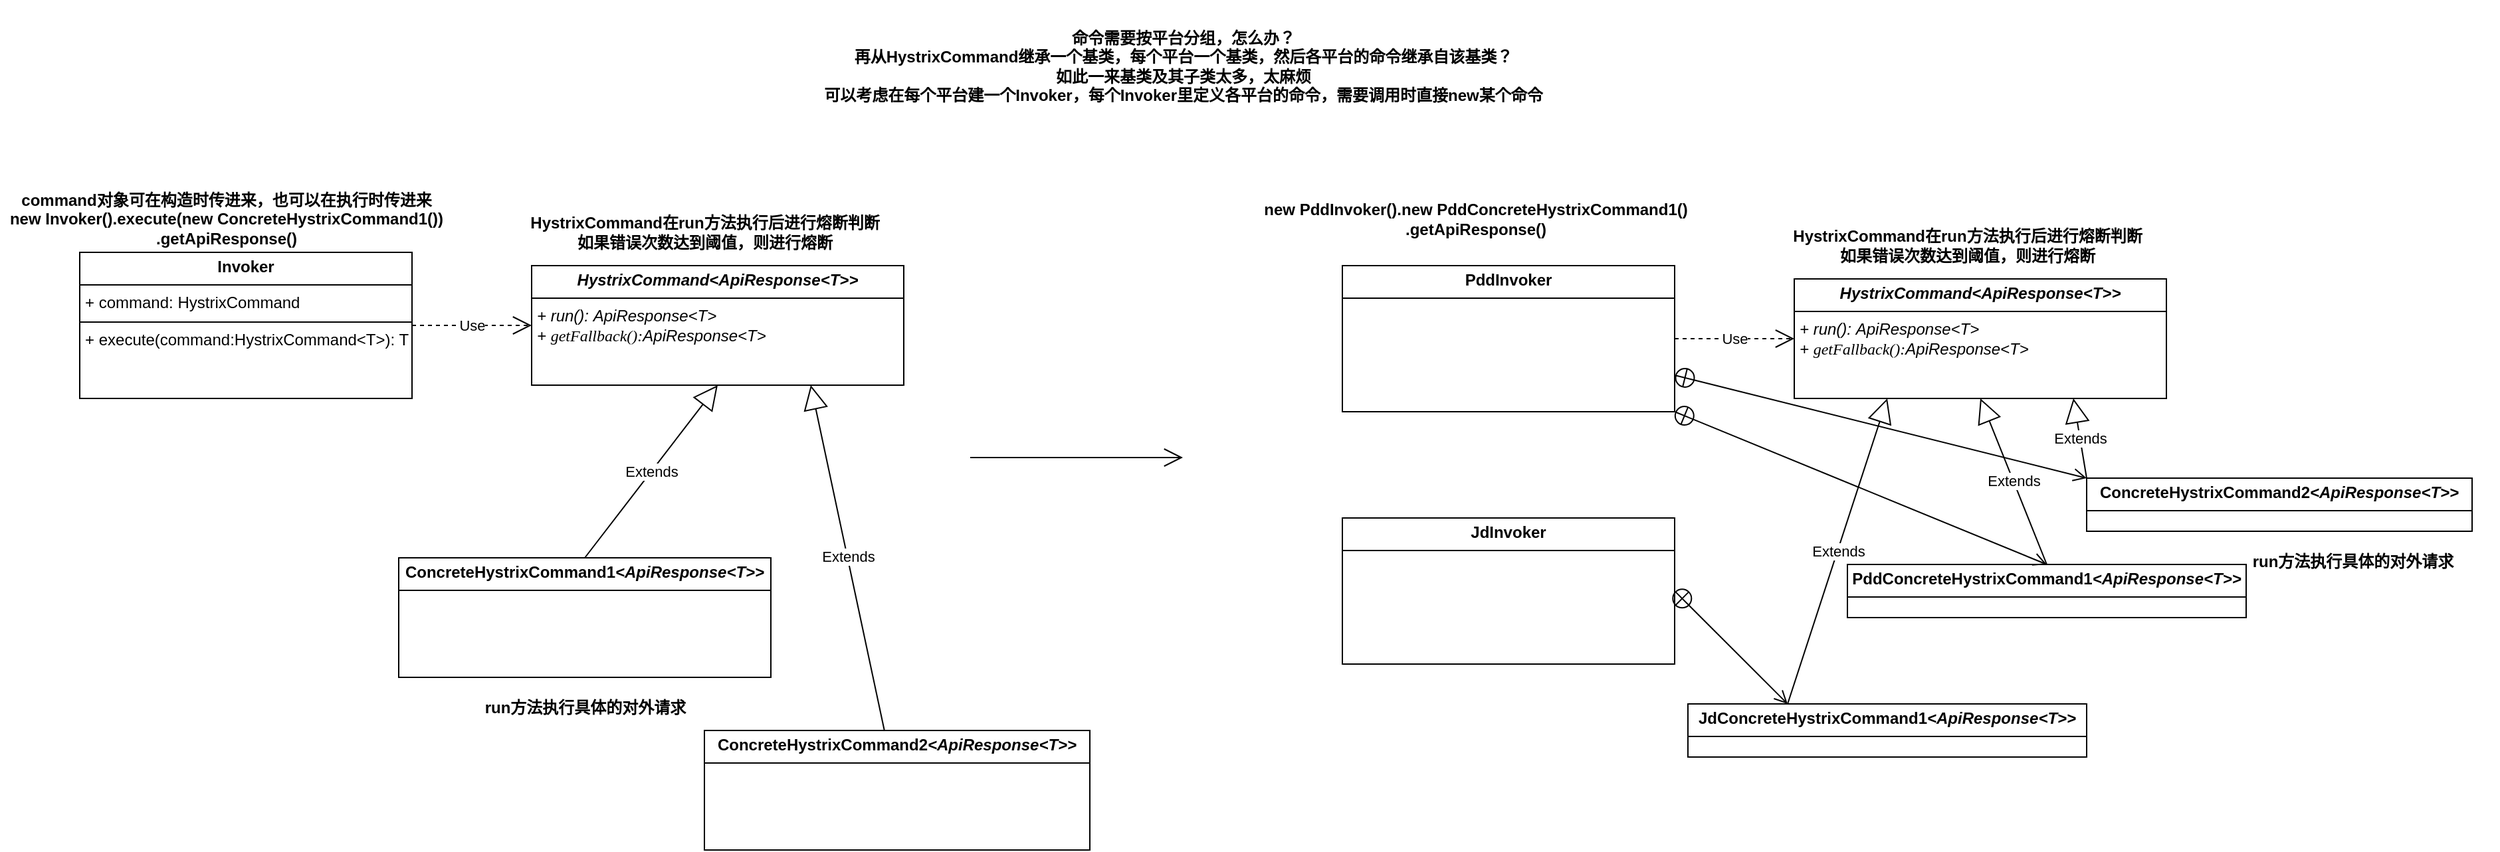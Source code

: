 <mxfile version="24.4.14" type="github">
  <diagram name="第 1 页" id="jtdqtNevG2qTxp8PL6Vh">
    <mxGraphModel dx="954" dy="1748" grid="1" gridSize="10" guides="1" tooltips="1" connect="1" arrows="1" fold="1" page="1" pageScale="1" pageWidth="827" pageHeight="1169" math="0" shadow="0">
      <root>
        <mxCell id="0" />
        <mxCell id="1" parent="0" />
        <mxCell id="Z4m2CYxDGZXg6nLTNb3O-1" value="&lt;p style=&quot;margin:0px;margin-top:4px;text-align:center;&quot;&gt;&lt;b&gt;Invoker&lt;/b&gt;&lt;/p&gt;&lt;hr size=&quot;1&quot; style=&quot;border-style:solid;&quot;&gt;&lt;p style=&quot;margin:0px;margin-left:4px;&quot;&gt;+ command:&amp;nbsp;&lt;span style=&quot;background-color: initial; text-align: center;&quot;&gt;HystrixCommand&lt;/span&gt;&lt;/p&gt;&lt;hr size=&quot;1&quot; style=&quot;border-style:solid;&quot;&gt;&lt;p style=&quot;margin:0px;margin-left:4px;&quot;&gt;+ execute(&lt;span style=&quot;background-color: initial;&quot;&gt;command:&lt;/span&gt;&lt;span style=&quot;background-color: initial; text-align: center;&quot;&gt;HystrixCommand&amp;lt;T&amp;gt;&lt;/span&gt;&lt;span style=&quot;background-color: initial;&quot;&gt;): T&lt;/span&gt;&lt;/p&gt;" style="verticalAlign=top;align=left;overflow=fill;html=1;whiteSpace=wrap;" vertex="1" parent="1">
          <mxGeometry x="60" y="90" width="250" height="110" as="geometry" />
        </mxCell>
        <mxCell id="Z4m2CYxDGZXg6nLTNb3O-4" value="&lt;p style=&quot;margin:0px;margin-top:4px;text-align:center;&quot;&gt;&lt;b&gt;&lt;i&gt;HystrixCommand&amp;lt;ApiResponse&amp;lt;T&amp;gt;&amp;gt;&lt;/i&gt;&lt;/b&gt;&lt;/p&gt;&lt;hr size=&quot;1&quot; style=&quot;border-style:solid;&quot;&gt;&lt;p style=&quot;margin:0px;margin-left:4px;&quot;&gt;&lt;i&gt;+ run():&amp;nbsp;&lt;/i&gt;&lt;span style=&quot;background-color: initial; text-align: center;&quot;&gt;&lt;i&gt;ApiResponse&amp;lt;T&amp;gt;&lt;/i&gt;&lt;/span&gt;&lt;br&gt;&lt;/p&gt;&lt;p style=&quot;margin:0px;margin-left:4px;&quot;&gt;&lt;i&gt;+&amp;nbsp;&lt;span style=&quot;background-color: rgb(255, 255, 255); font-family: Menlo; font-size: 9pt;&quot;&gt;getFallback():&lt;/span&gt;&lt;/i&gt;&lt;i style=&quot;background-color: initial; text-align: center;&quot;&gt;ApiResponse&amp;lt;T&amp;gt;&lt;/i&gt;&lt;/p&gt;" style="verticalAlign=top;align=left;overflow=fill;html=1;whiteSpace=wrap;" vertex="1" parent="1">
          <mxGeometry x="400" y="100" width="280" height="90" as="geometry" />
        </mxCell>
        <mxCell id="Z4m2CYxDGZXg6nLTNb3O-5" value="&lt;p style=&quot;margin:0px;margin-top:4px;text-align:center;&quot;&gt;&lt;b&gt;ConcreteHystrixCommand1&lt;/b&gt;&lt;b style=&quot;background-color: initial;&quot;&gt;&lt;i&gt;&amp;lt;ApiResponse&amp;lt;T&amp;gt;&amp;gt;&lt;/i&gt;&lt;/b&gt;&lt;/p&gt;&lt;hr size=&quot;1&quot; style=&quot;border-style:solid;&quot;&gt;&lt;p style=&quot;margin:0px;margin-left:4px;&quot;&gt;&lt;br&gt;&lt;/p&gt;" style="verticalAlign=top;align=left;overflow=fill;html=1;whiteSpace=wrap;" vertex="1" parent="1">
          <mxGeometry x="300" y="320" width="280" height="90" as="geometry" />
        </mxCell>
        <mxCell id="Z4m2CYxDGZXg6nLTNb3O-7" value="Extends" style="endArrow=block;endSize=16;endFill=0;html=1;rounded=0;entryX=0.5;entryY=1;entryDx=0;entryDy=0;exitX=0.5;exitY=0;exitDx=0;exitDy=0;" edge="1" parent="1" source="Z4m2CYxDGZXg6nLTNb3O-5" target="Z4m2CYxDGZXg6nLTNb3O-4">
          <mxGeometry x="0.004" width="160" relative="1" as="geometry">
            <mxPoint x="160" y="300" as="sourcePoint" />
            <mxPoint x="320" y="300" as="targetPoint" />
            <mxPoint as="offset" />
          </mxGeometry>
        </mxCell>
        <mxCell id="Z4m2CYxDGZXg6nLTNb3O-8" value="&lt;p style=&quot;margin:0px;margin-top:4px;text-align:center;&quot;&gt;&lt;b&gt;ConcreteHystrixCommand2&lt;/b&gt;&lt;b style=&quot;background-color: initial;&quot;&gt;&lt;i&gt;&amp;lt;ApiResponse&amp;lt;T&amp;gt;&amp;gt;&lt;/i&gt;&lt;/b&gt;&lt;/p&gt;&lt;hr size=&quot;1&quot; style=&quot;border-style:solid;&quot;&gt;&lt;p style=&quot;margin:0px;margin-left:4px;&quot;&gt;&lt;br&gt;&lt;/p&gt;" style="verticalAlign=top;align=left;overflow=fill;html=1;whiteSpace=wrap;" vertex="1" parent="1">
          <mxGeometry x="530" y="450" width="290" height="90" as="geometry" />
        </mxCell>
        <mxCell id="Z4m2CYxDGZXg6nLTNb3O-9" value="Extends" style="endArrow=block;endSize=16;endFill=0;html=1;rounded=0;entryX=0.75;entryY=1;entryDx=0;entryDy=0;" edge="1" parent="1" source="Z4m2CYxDGZXg6nLTNb3O-8" target="Z4m2CYxDGZXg6nLTNb3O-4">
          <mxGeometry x="0.004" width="160" relative="1" as="geometry">
            <mxPoint x="425" y="330" as="sourcePoint" />
            <mxPoint x="490" y="200" as="targetPoint" />
            <mxPoint as="offset" />
          </mxGeometry>
        </mxCell>
        <mxCell id="Z4m2CYxDGZXg6nLTNb3O-10" value="run方法执行具体的对外请求" style="text;align=center;fontStyle=1;verticalAlign=middle;spacingLeft=3;spacingRight=3;strokeColor=none;rotatable=0;points=[[0,0.5],[1,0.5]];portConstraint=eastwest;html=1;" vertex="1" parent="1">
          <mxGeometry x="400" y="420" width="80" height="26" as="geometry" />
        </mxCell>
        <mxCell id="Z4m2CYxDGZXg6nLTNb3O-12" value="command对象可在构造时传进来，也可以在执行时传进来&lt;br&gt;new Invoker().execute(new&amp;nbsp;&lt;b style=&quot;text-wrap: wrap;&quot;&gt;ConcreteHystrixCommand1()&lt;/b&gt;)&lt;div&gt;.getApiResponse()&lt;/div&gt;" style="text;align=center;fontStyle=1;verticalAlign=middle;spacingLeft=3;spacingRight=3;strokeColor=none;rotatable=0;points=[[0,0.5],[1,0.5]];portConstraint=eastwest;html=1;" vertex="1" parent="1">
          <mxGeometry y="50" width="340" height="30" as="geometry" />
        </mxCell>
        <mxCell id="Z4m2CYxDGZXg6nLTNb3O-15" value="Use" style="endArrow=open;endSize=12;dashed=1;html=1;rounded=0;entryX=0;entryY=0.5;entryDx=0;entryDy=0;exitX=1;exitY=0.5;exitDx=0;exitDy=0;" edge="1" parent="1" source="Z4m2CYxDGZXg6nLTNb3O-1" target="Z4m2CYxDGZXg6nLTNb3O-4">
          <mxGeometry width="160" relative="1" as="geometry">
            <mxPoint x="30" y="390" as="sourcePoint" />
            <mxPoint x="190" y="390" as="targetPoint" />
          </mxGeometry>
        </mxCell>
        <mxCell id="Z4m2CYxDGZXg6nLTNb3O-16" value="命令需要按平台分组，怎么办？&lt;div&gt;再从HystrixCommand继承一个基类，每个平台一个基类，然后各平台的命令继承自该基类？&lt;/div&gt;&lt;div&gt;如此一来基类及其子类太多，太麻烦&lt;/div&gt;&lt;div&gt;可以考虑在每个平台建一个Invoker，每个Invoker里定义各平台的命令，需要调用时直接new某个命令&lt;/div&gt;" style="text;align=center;fontStyle=1;verticalAlign=middle;spacingLeft=3;spacingRight=3;strokeColor=none;rotatable=0;points=[[0,0.5],[1,0.5]];portConstraint=eastwest;html=1;" vertex="1" parent="1">
          <mxGeometry x="610" y="-100" width="560" height="100" as="geometry" />
        </mxCell>
        <mxCell id="Z4m2CYxDGZXg6nLTNb3O-17" value="&lt;p style=&quot;margin:0px;margin-top:4px;text-align:center;&quot;&gt;&lt;b&gt;PddInvoker&lt;/b&gt;&lt;/p&gt;&lt;hr size=&quot;1&quot; style=&quot;border-style:solid;&quot;&gt;&lt;p style=&quot;margin:0px;margin-left:4px;&quot;&gt;&lt;br&gt;&lt;/p&gt;" style="verticalAlign=top;align=left;overflow=fill;html=1;whiteSpace=wrap;" vertex="1" parent="1">
          <mxGeometry x="1010" y="100" width="250" height="110" as="geometry" />
        </mxCell>
        <mxCell id="Z4m2CYxDGZXg6nLTNb3O-18" value="&lt;p style=&quot;margin:0px;margin-top:4px;text-align:center;&quot;&gt;&lt;b&gt;&lt;i&gt;HystrixCommand&amp;lt;ApiResponse&amp;lt;T&amp;gt;&amp;gt;&lt;/i&gt;&lt;/b&gt;&lt;/p&gt;&lt;hr size=&quot;1&quot; style=&quot;border-style:solid;&quot;&gt;&lt;p style=&quot;margin:0px;margin-left:4px;&quot;&gt;&lt;i&gt;+ run():&amp;nbsp;&lt;/i&gt;&lt;span style=&quot;background-color: initial; text-align: center;&quot;&gt;&lt;i&gt;ApiResponse&amp;lt;T&amp;gt;&lt;/i&gt;&lt;/span&gt;&lt;br&gt;&lt;/p&gt;&lt;p style=&quot;margin:0px;margin-left:4px;&quot;&gt;&lt;i&gt;+&amp;nbsp;&lt;span style=&quot;background-color: rgb(255, 255, 255); font-family: Menlo; font-size: 9pt;&quot;&gt;getFallback():&lt;/span&gt;&lt;/i&gt;&lt;i style=&quot;background-color: initial; text-align: center;&quot;&gt;ApiResponse&amp;lt;T&amp;gt;&lt;/i&gt;&lt;/p&gt;" style="verticalAlign=top;align=left;overflow=fill;html=1;whiteSpace=wrap;" vertex="1" parent="1">
          <mxGeometry x="1350" y="110" width="280" height="90" as="geometry" />
        </mxCell>
        <mxCell id="Z4m2CYxDGZXg6nLTNb3O-19" value="&lt;p style=&quot;margin:0px;margin-top:4px;text-align:center;&quot;&gt;&lt;b&gt;PddConcreteHystrixCommand1&lt;/b&gt;&lt;b style=&quot;background-color: initial;&quot;&gt;&lt;i&gt;&amp;lt;ApiResponse&amp;lt;T&amp;gt;&amp;gt;&lt;/i&gt;&lt;/b&gt;&lt;/p&gt;&lt;hr size=&quot;1&quot; style=&quot;border-style:solid;&quot;&gt;&lt;p style=&quot;margin:0px;margin-left:4px;&quot;&gt;&lt;br&gt;&lt;/p&gt;" style="verticalAlign=top;align=left;overflow=fill;html=1;whiteSpace=wrap;" vertex="1" parent="1">
          <mxGeometry x="1390" y="325" width="300" height="40" as="geometry" />
        </mxCell>
        <mxCell id="Z4m2CYxDGZXg6nLTNb3O-20" value="Extends" style="endArrow=block;endSize=16;endFill=0;html=1;rounded=0;entryX=0.5;entryY=1;entryDx=0;entryDy=0;exitX=0.5;exitY=0;exitDx=0;exitDy=0;" edge="1" parent="1" source="Z4m2CYxDGZXg6nLTNb3O-19" target="Z4m2CYxDGZXg6nLTNb3O-18">
          <mxGeometry x="0.004" width="160" relative="1" as="geometry">
            <mxPoint x="1110" y="310" as="sourcePoint" />
            <mxPoint x="1270" y="310" as="targetPoint" />
            <mxPoint as="offset" />
          </mxGeometry>
        </mxCell>
        <mxCell id="Z4m2CYxDGZXg6nLTNb3O-21" value="&lt;p style=&quot;margin:0px;margin-top:4px;text-align:center;&quot;&gt;&lt;b&gt;ConcreteHystrixCommand2&lt;/b&gt;&lt;b style=&quot;background-color: initial;&quot;&gt;&lt;i&gt;&amp;lt;ApiResponse&amp;lt;T&amp;gt;&amp;gt;&lt;/i&gt;&lt;/b&gt;&lt;/p&gt;&lt;hr size=&quot;1&quot; style=&quot;border-style:solid;&quot;&gt;&lt;p style=&quot;margin:0px;margin-left:4px;&quot;&gt;&lt;br&gt;&lt;/p&gt;" style="verticalAlign=top;align=left;overflow=fill;html=1;whiteSpace=wrap;" vertex="1" parent="1">
          <mxGeometry x="1570" y="260" width="290" height="40" as="geometry" />
        </mxCell>
        <mxCell id="Z4m2CYxDGZXg6nLTNb3O-22" value="Extends" style="endArrow=block;endSize=16;endFill=0;html=1;rounded=0;entryX=0.75;entryY=1;entryDx=0;entryDy=0;exitX=0;exitY=0;exitDx=0;exitDy=0;" edge="1" parent="1" source="Z4m2CYxDGZXg6nLTNb3O-21" target="Z4m2CYxDGZXg6nLTNb3O-18">
          <mxGeometry x="0.004" width="160" relative="1" as="geometry">
            <mxPoint x="1375" y="340" as="sourcePoint" />
            <mxPoint x="1440" y="210" as="targetPoint" />
            <mxPoint as="offset" />
          </mxGeometry>
        </mxCell>
        <mxCell id="Z4m2CYxDGZXg6nLTNb3O-23" value="run方法执行具体的对外请求" style="text;align=center;fontStyle=1;verticalAlign=middle;spacingLeft=3;spacingRight=3;strokeColor=none;rotatable=0;points=[[0,0.5],[1,0.5]];portConstraint=eastwest;html=1;" vertex="1" parent="1">
          <mxGeometry x="1660" y="310" width="220" height="26" as="geometry" />
        </mxCell>
        <mxCell id="Z4m2CYxDGZXg6nLTNb3O-24" value="new PddInvoker().new Pdd&lt;b style=&quot;text-wrap: wrap;&quot;&gt;ConcreteHystrixCommand1()&lt;/b&gt;&lt;div&gt;.getApiResponse()&lt;/div&gt;" style="text;align=center;fontStyle=1;verticalAlign=middle;spacingLeft=3;spacingRight=3;strokeColor=none;rotatable=0;points=[[0,0.5],[1,0.5]];portConstraint=eastwest;html=1;" vertex="1" parent="1">
          <mxGeometry x="940" y="50" width="340" height="30" as="geometry" />
        </mxCell>
        <mxCell id="Z4m2CYxDGZXg6nLTNb3O-25" value="Use" style="endArrow=open;endSize=12;dashed=1;html=1;rounded=0;entryX=0;entryY=0.5;entryDx=0;entryDy=0;exitX=1;exitY=0.5;exitDx=0;exitDy=0;" edge="1" parent="1" source="Z4m2CYxDGZXg6nLTNb3O-17" target="Z4m2CYxDGZXg6nLTNb3O-18">
          <mxGeometry width="160" relative="1" as="geometry">
            <mxPoint x="980" y="400" as="sourcePoint" />
            <mxPoint x="1140" y="400" as="targetPoint" />
          </mxGeometry>
        </mxCell>
        <mxCell id="Z4m2CYxDGZXg6nLTNb3O-26" value="" style="endArrow=open;endFill=1;endSize=12;html=1;rounded=0;" edge="1" parent="1">
          <mxGeometry width="160" relative="1" as="geometry">
            <mxPoint x="730" y="244.5" as="sourcePoint" />
            <mxPoint x="890" y="244.5" as="targetPoint" />
          </mxGeometry>
        </mxCell>
        <mxCell id="Z4m2CYxDGZXg6nLTNb3O-27" value="" style="endArrow=open;startArrow=circlePlus;endFill=0;startFill=0;endSize=8;html=1;rounded=0;exitX=1;exitY=1;exitDx=0;exitDy=0;entryX=0.5;entryY=0;entryDx=0;entryDy=0;" edge="1" parent="1" source="Z4m2CYxDGZXg6nLTNb3O-17" target="Z4m2CYxDGZXg6nLTNb3O-19">
          <mxGeometry width="160" relative="1" as="geometry">
            <mxPoint x="1040" y="340" as="sourcePoint" />
            <mxPoint x="1200" y="340" as="targetPoint" />
          </mxGeometry>
        </mxCell>
        <mxCell id="Z4m2CYxDGZXg6nLTNb3O-28" value="" style="endArrow=open;startArrow=circlePlus;endFill=0;startFill=0;endSize=8;html=1;rounded=0;exitX=1;exitY=0.75;exitDx=0;exitDy=0;entryX=0;entryY=0;entryDx=0;entryDy=0;" edge="1" parent="1" source="Z4m2CYxDGZXg6nLTNb3O-17" target="Z4m2CYxDGZXg6nLTNb3O-21">
          <mxGeometry width="160" relative="1" as="geometry">
            <mxPoint x="1270" y="220" as="sourcePoint" />
            <mxPoint x="1400" y="340" as="targetPoint" />
          </mxGeometry>
        </mxCell>
        <mxCell id="Z4m2CYxDGZXg6nLTNb3O-29" value="HystrixCommand在run方法执行后进行熔断判断&lt;div&gt;如果错误次数达到阈值，则进行熔断&lt;/div&gt;" style="text;align=center;fontStyle=1;verticalAlign=middle;spacingLeft=3;spacingRight=3;strokeColor=none;rotatable=0;points=[[0,0.5],[1,0.5]];portConstraint=eastwest;html=1;" vertex="1" parent="1">
          <mxGeometry x="1370" y="70" width="220" height="30" as="geometry" />
        </mxCell>
        <mxCell id="Z4m2CYxDGZXg6nLTNb3O-30" value="HystrixCommand在run方法执行后进行熔断判断&lt;div&gt;如果错误次数达到阈值，则进行熔断&lt;/div&gt;" style="text;align=center;fontStyle=1;verticalAlign=middle;spacingLeft=3;spacingRight=3;strokeColor=none;rotatable=0;points=[[0,0.5],[1,0.5]];portConstraint=eastwest;html=1;" vertex="1" parent="1">
          <mxGeometry x="420" y="60" width="220" height="30" as="geometry" />
        </mxCell>
        <mxCell id="Z4m2CYxDGZXg6nLTNb3O-31" value="&lt;p style=&quot;margin:0px;margin-top:4px;text-align:center;&quot;&gt;&lt;b&gt;JdInvoker&lt;/b&gt;&lt;/p&gt;&lt;hr size=&quot;1&quot; style=&quot;border-style:solid;&quot;&gt;&lt;p style=&quot;margin:0px;margin-left:4px;&quot;&gt;&lt;br&gt;&lt;/p&gt;" style="verticalAlign=top;align=left;overflow=fill;html=1;whiteSpace=wrap;" vertex="1" parent="1">
          <mxGeometry x="1010" y="290" width="250" height="110" as="geometry" />
        </mxCell>
        <mxCell id="Z4m2CYxDGZXg6nLTNb3O-32" value="&lt;p style=&quot;margin:0px;margin-top:4px;text-align:center;&quot;&gt;&lt;b&gt;JdConcreteHystrixCommand1&lt;/b&gt;&lt;b style=&quot;background-color: initial;&quot;&gt;&lt;i&gt;&amp;lt;ApiResponse&amp;lt;T&amp;gt;&amp;gt;&lt;/i&gt;&lt;/b&gt;&lt;/p&gt;&lt;hr size=&quot;1&quot; style=&quot;border-style:solid;&quot;&gt;&lt;p style=&quot;margin:0px;margin-left:4px;&quot;&gt;&lt;br&gt;&lt;/p&gt;" style="verticalAlign=top;align=left;overflow=fill;html=1;whiteSpace=wrap;" vertex="1" parent="1">
          <mxGeometry x="1270" y="430" width="300" height="40" as="geometry" />
        </mxCell>
        <mxCell id="Z4m2CYxDGZXg6nLTNb3O-33" value="Extends" style="endArrow=block;endSize=16;endFill=0;html=1;rounded=0;entryX=0.25;entryY=1;entryDx=0;entryDy=0;exitX=0.25;exitY=0;exitDx=0;exitDy=0;" edge="1" parent="1" source="Z4m2CYxDGZXg6nLTNb3O-32" target="Z4m2CYxDGZXg6nLTNb3O-18">
          <mxGeometry width="160" relative="1" as="geometry">
            <mxPoint x="1070" y="460" as="sourcePoint" />
            <mxPoint x="1230" y="460" as="targetPoint" />
          </mxGeometry>
        </mxCell>
        <mxCell id="Z4m2CYxDGZXg6nLTNb3O-34" value="" style="endArrow=open;startArrow=circlePlus;endFill=0;startFill=0;endSize=8;html=1;rounded=0;exitX=1;exitY=0.5;exitDx=0;exitDy=0;entryX=0.25;entryY=0;entryDx=0;entryDy=0;" edge="1" parent="1" source="Z4m2CYxDGZXg6nLTNb3O-31" target="Z4m2CYxDGZXg6nLTNb3O-32">
          <mxGeometry width="160" relative="1" as="geometry">
            <mxPoint x="1070" y="500" as="sourcePoint" />
            <mxPoint x="1230" y="500" as="targetPoint" />
          </mxGeometry>
        </mxCell>
      </root>
    </mxGraphModel>
  </diagram>
</mxfile>
